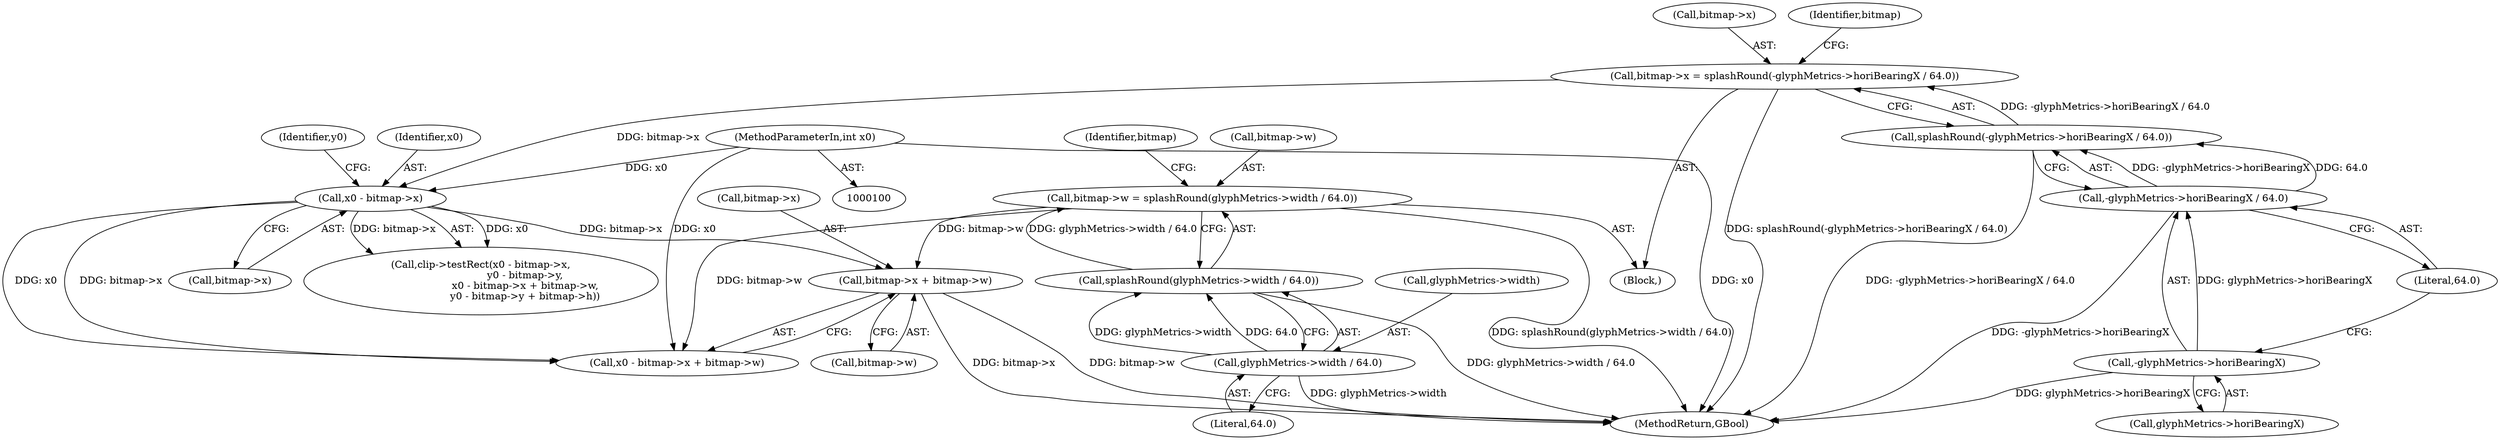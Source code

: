 digraph "0_poppler_9cf2325fb22f812b31858e519411f57747d39bd8_3@pointer" {
"1000284" [label="(Call,bitmap->x + bitmap->w)"];
"1000272" [label="(Call,x0 - bitmap->x)"];
"1000105" [label="(MethodParameterIn,int x0)"];
"1000227" [label="(Call,bitmap->x = splashRound(-glyphMetrics->horiBearingX / 64.0))"];
"1000231" [label="(Call,splashRound(-glyphMetrics->horiBearingX / 64.0))"];
"1000232" [label="(Call,-glyphMetrics->horiBearingX / 64.0)"];
"1000233" [label="(Call,-glyphMetrics->horiBearingX)"];
"1000248" [label="(Call,bitmap->w = splashRound(glyphMetrics->width / 64.0))"];
"1000252" [label="(Call,splashRound(glyphMetrics->width / 64.0))"];
"1000253" [label="(Call,glyphMetrics->width / 64.0)"];
"1000282" [label="(Call,x0 - bitmap->x + bitmap->w)"];
"1000260" [label="(Identifier,bitmap)"];
"1000228" [label="(Call,bitmap->x)"];
"1000227" [label="(Call,bitmap->x = splashRound(-glyphMetrics->horiBearingX / 64.0))"];
"1000274" [label="(Call,bitmap->x)"];
"1000254" [label="(Call,glyphMetrics->width)"];
"1000234" [label="(Call,glyphMetrics->horiBearingX)"];
"1000278" [label="(Identifier,y0)"];
"1000109" [label="(Block,)"];
"1000441" [label="(MethodReturn,GBool)"];
"1000249" [label="(Call,bitmap->w)"];
"1000253" [label="(Call,glyphMetrics->width / 64.0)"];
"1000271" [label="(Call,clip->testRect(x0 - bitmap->x,\n                            y0 - bitmap->y,\n                            x0 - bitmap->x + bitmap->w,\n                            y0 - bitmap->y + bitmap->h))"];
"1000233" [label="(Call,-glyphMetrics->horiBearingX)"];
"1000237" [label="(Literal,64.0)"];
"1000257" [label="(Literal,64.0)"];
"1000252" [label="(Call,splashRound(glyphMetrics->width / 64.0))"];
"1000284" [label="(Call,bitmap->x + bitmap->w)"];
"1000240" [label="(Identifier,bitmap)"];
"1000285" [label="(Call,bitmap->x)"];
"1000288" [label="(Call,bitmap->w)"];
"1000272" [label="(Call,x0 - bitmap->x)"];
"1000248" [label="(Call,bitmap->w = splashRound(glyphMetrics->width / 64.0))"];
"1000232" [label="(Call,-glyphMetrics->horiBearingX / 64.0)"];
"1000231" [label="(Call,splashRound(-glyphMetrics->horiBearingX / 64.0))"];
"1000273" [label="(Identifier,x0)"];
"1000105" [label="(MethodParameterIn,int x0)"];
"1000284" -> "1000282"  [label="AST: "];
"1000284" -> "1000288"  [label="CFG: "];
"1000285" -> "1000284"  [label="AST: "];
"1000288" -> "1000284"  [label="AST: "];
"1000282" -> "1000284"  [label="CFG: "];
"1000284" -> "1000441"  [label="DDG: bitmap->x"];
"1000284" -> "1000441"  [label="DDG: bitmap->w"];
"1000272" -> "1000284"  [label="DDG: bitmap->x"];
"1000248" -> "1000284"  [label="DDG: bitmap->w"];
"1000272" -> "1000271"  [label="AST: "];
"1000272" -> "1000274"  [label="CFG: "];
"1000273" -> "1000272"  [label="AST: "];
"1000274" -> "1000272"  [label="AST: "];
"1000278" -> "1000272"  [label="CFG: "];
"1000272" -> "1000271"  [label="DDG: x0"];
"1000272" -> "1000271"  [label="DDG: bitmap->x"];
"1000105" -> "1000272"  [label="DDG: x0"];
"1000227" -> "1000272"  [label="DDG: bitmap->x"];
"1000272" -> "1000282"  [label="DDG: x0"];
"1000272" -> "1000282"  [label="DDG: bitmap->x"];
"1000105" -> "1000100"  [label="AST: "];
"1000105" -> "1000441"  [label="DDG: x0"];
"1000105" -> "1000282"  [label="DDG: x0"];
"1000227" -> "1000109"  [label="AST: "];
"1000227" -> "1000231"  [label="CFG: "];
"1000228" -> "1000227"  [label="AST: "];
"1000231" -> "1000227"  [label="AST: "];
"1000240" -> "1000227"  [label="CFG: "];
"1000227" -> "1000441"  [label="DDG: splashRound(-glyphMetrics->horiBearingX / 64.0)"];
"1000231" -> "1000227"  [label="DDG: -glyphMetrics->horiBearingX / 64.0"];
"1000231" -> "1000232"  [label="CFG: "];
"1000232" -> "1000231"  [label="AST: "];
"1000231" -> "1000441"  [label="DDG: -glyphMetrics->horiBearingX / 64.0"];
"1000232" -> "1000231"  [label="DDG: -glyphMetrics->horiBearingX"];
"1000232" -> "1000231"  [label="DDG: 64.0"];
"1000232" -> "1000237"  [label="CFG: "];
"1000233" -> "1000232"  [label="AST: "];
"1000237" -> "1000232"  [label="AST: "];
"1000232" -> "1000441"  [label="DDG: -glyphMetrics->horiBearingX"];
"1000233" -> "1000232"  [label="DDG: glyphMetrics->horiBearingX"];
"1000233" -> "1000234"  [label="CFG: "];
"1000234" -> "1000233"  [label="AST: "];
"1000237" -> "1000233"  [label="CFG: "];
"1000233" -> "1000441"  [label="DDG: glyphMetrics->horiBearingX"];
"1000248" -> "1000109"  [label="AST: "];
"1000248" -> "1000252"  [label="CFG: "];
"1000249" -> "1000248"  [label="AST: "];
"1000252" -> "1000248"  [label="AST: "];
"1000260" -> "1000248"  [label="CFG: "];
"1000248" -> "1000441"  [label="DDG: splashRound(glyphMetrics->width / 64.0)"];
"1000252" -> "1000248"  [label="DDG: glyphMetrics->width / 64.0"];
"1000248" -> "1000282"  [label="DDG: bitmap->w"];
"1000252" -> "1000253"  [label="CFG: "];
"1000253" -> "1000252"  [label="AST: "];
"1000252" -> "1000441"  [label="DDG: glyphMetrics->width / 64.0"];
"1000253" -> "1000252"  [label="DDG: glyphMetrics->width"];
"1000253" -> "1000252"  [label="DDG: 64.0"];
"1000253" -> "1000257"  [label="CFG: "];
"1000254" -> "1000253"  [label="AST: "];
"1000257" -> "1000253"  [label="AST: "];
"1000253" -> "1000441"  [label="DDG: glyphMetrics->width"];
}
